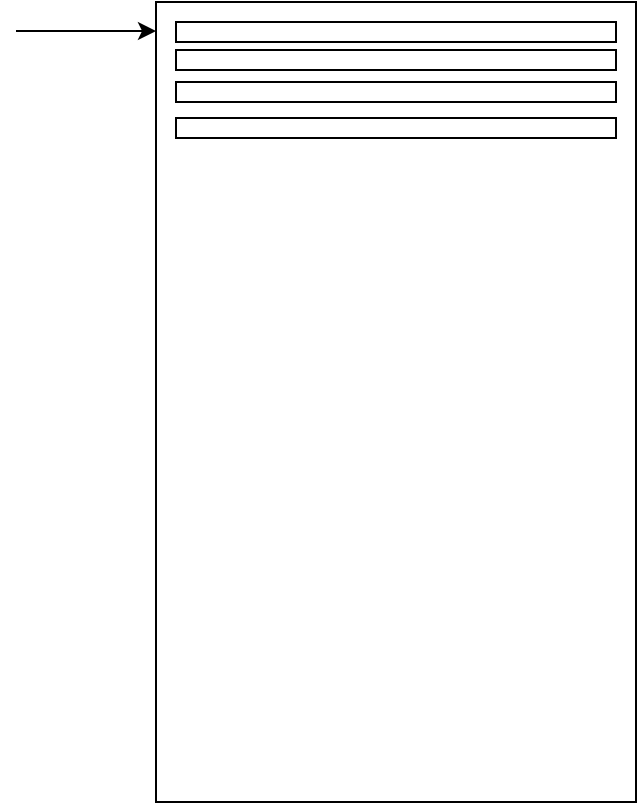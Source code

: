 <mxfile version="24.7.17">
  <diagram name="Page-1" id="pLpfgeYwGpFJaBxvxh2n">
    <mxGraphModel dx="1434" dy="782" grid="1" gridSize="10" guides="1" tooltips="1" connect="1" arrows="1" fold="1" page="1" pageScale="1" pageWidth="827" pageHeight="1169" math="0" shadow="0">
      <root>
        <mxCell id="0" />
        <mxCell id="1" parent="0" />
        <mxCell id="p97gS7HEvcgLnohrgNDr-1" value="" style="rounded=0;whiteSpace=wrap;html=1;" vertex="1" parent="1">
          <mxGeometry x="280" y="160" width="240" height="400" as="geometry" />
        </mxCell>
        <mxCell id="p97gS7HEvcgLnohrgNDr-2" value="" style="rounded=0;whiteSpace=wrap;html=1;" vertex="1" parent="1">
          <mxGeometry x="290" y="170" width="220" height="10" as="geometry" />
        </mxCell>
        <mxCell id="p97gS7HEvcgLnohrgNDr-3" value="" style="rounded=0;whiteSpace=wrap;html=1;" vertex="1" parent="1">
          <mxGeometry x="290" y="184" width="220" height="10" as="geometry" />
        </mxCell>
        <mxCell id="p97gS7HEvcgLnohrgNDr-4" value="" style="rounded=0;whiteSpace=wrap;html=1;" vertex="1" parent="1">
          <mxGeometry x="290" y="218" width="220" height="10" as="geometry" />
        </mxCell>
        <mxCell id="p97gS7HEvcgLnohrgNDr-5" value="" style="rounded=0;whiteSpace=wrap;html=1;" vertex="1" parent="1">
          <mxGeometry x="290" y="200" width="220" height="10" as="geometry" />
        </mxCell>
        <mxCell id="p97gS7HEvcgLnohrgNDr-9" value="" style="endArrow=classic;html=1;rounded=0;" edge="1" parent="1">
          <mxGeometry width="50" height="50" relative="1" as="geometry">
            <mxPoint x="210" y="174.5" as="sourcePoint" />
            <mxPoint x="280" y="174.5" as="targetPoint" />
          </mxGeometry>
        </mxCell>
      </root>
    </mxGraphModel>
  </diagram>
</mxfile>
